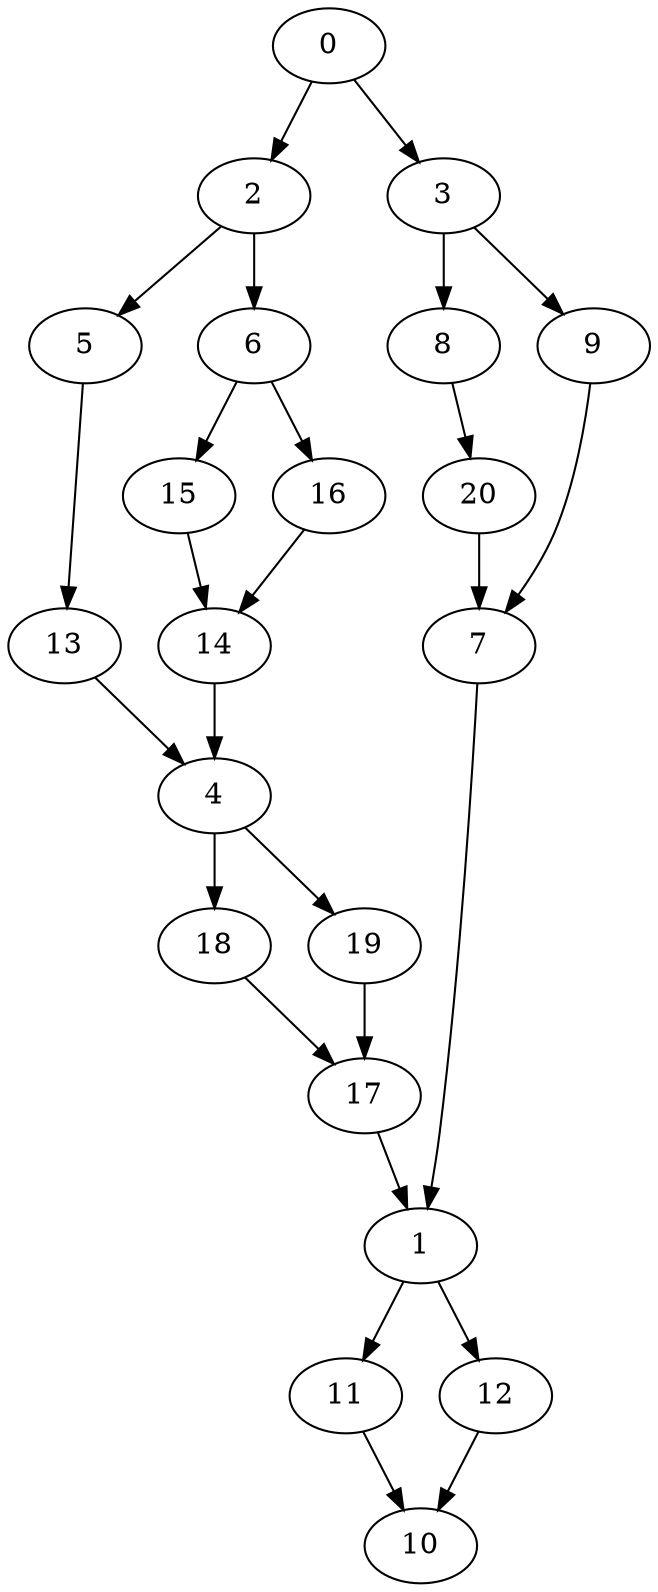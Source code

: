 digraph "SeriesParallel-MaxBf-2_Nodes_21_CCR_9.97_WeightType_Random" {
	0	 [Weight=4];
	2	 [Weight=5];
	0 -> 2	 [Weight=27];
	3	 [Weight=10];
	0 -> 3	 [Weight=45];
	1	 [Weight=10];
	11	 [Weight=7];
	1 -> 11	 [Weight=18];
	12	 [Weight=9];
	1 -> 12	 [Weight=54];
	5	 [Weight=3];
	2 -> 5	 [Weight=72];
	6	 [Weight=6];
	2 -> 6	 [Weight=18];
	8	 [Weight=9];
	3 -> 8	 [Weight=27];
	9	 [Weight=9];
	3 -> 9	 [Weight=45];
	4	 [Weight=3];
	18	 [Weight=7];
	4 -> 18	 [Weight=91];
	19	 [Weight=3];
	4 -> 19	 [Weight=54];
	13	 [Weight=3];
	5 -> 13	 [Weight=72];
	15	 [Weight=8];
	6 -> 15	 [Weight=91];
	16	 [Weight=2];
	6 -> 16	 [Weight=45];
	7	 [Weight=10];
	7 -> 1	 [Weight=72];
	20	 [Weight=2];
	8 -> 20	 [Weight=18];
	9 -> 7	 [Weight=72];
	10	 [Weight=10];
	11 -> 10	 [Weight=45];
	12 -> 10	 [Weight=72];
	13 -> 4	 [Weight=36];
	14	 [Weight=4];
	14 -> 4	 [Weight=63];
	15 -> 14	 [Weight=91];
	16 -> 14	 [Weight=18];
	17	 [Weight=10];
	17 -> 1	 [Weight=36];
	18 -> 17	 [Weight=36];
	19 -> 17	 [Weight=91];
	20 -> 7	 [Weight=27];
}

